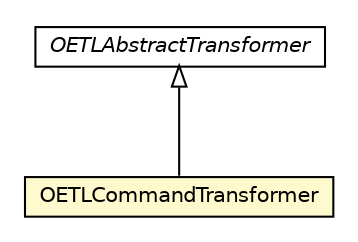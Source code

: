 #!/usr/local/bin/dot
#
# Class diagram 
# Generated by UMLGraph version R5_6-24-gf6e263 (http://www.umlgraph.org/)
#

digraph G {
	edge [fontname="Helvetica",fontsize=10,labelfontname="Helvetica",labelfontsize=10];
	node [fontname="Helvetica",fontsize=10,shape=plaintext];
	nodesep=0.25;
	ranksep=0.5;
	// com.orientechnologies.orient.etl.transformer.OETLAbstractTransformer
	c3047121 [label=<<table title="com.orientechnologies.orient.etl.transformer.OETLAbstractTransformer" border="0" cellborder="1" cellspacing="0" cellpadding="2" port="p" href="./OETLAbstractTransformer.html">
		<tr><td><table border="0" cellspacing="0" cellpadding="1">
<tr><td align="center" balign="center"><font face="Helvetica-Oblique"> OETLAbstractTransformer </font></td></tr>
		</table></td></tr>
		</table>>, URL="./OETLAbstractTransformer.html", fontname="Helvetica", fontcolor="black", fontsize=10.0];
	// com.orientechnologies.orient.etl.transformer.OETLCommandTransformer
	c3047126 [label=<<table title="com.orientechnologies.orient.etl.transformer.OETLCommandTransformer" border="0" cellborder="1" cellspacing="0" cellpadding="2" port="p" bgcolor="lemonChiffon" href="./OETLCommandTransformer.html">
		<tr><td><table border="0" cellspacing="0" cellpadding="1">
<tr><td align="center" balign="center"> OETLCommandTransformer </td></tr>
		</table></td></tr>
		</table>>, URL="./OETLCommandTransformer.html", fontname="Helvetica", fontcolor="black", fontsize=10.0];
	//com.orientechnologies.orient.etl.transformer.OETLCommandTransformer extends com.orientechnologies.orient.etl.transformer.OETLAbstractTransformer
	c3047121:p -> c3047126:p [dir=back,arrowtail=empty];
}

